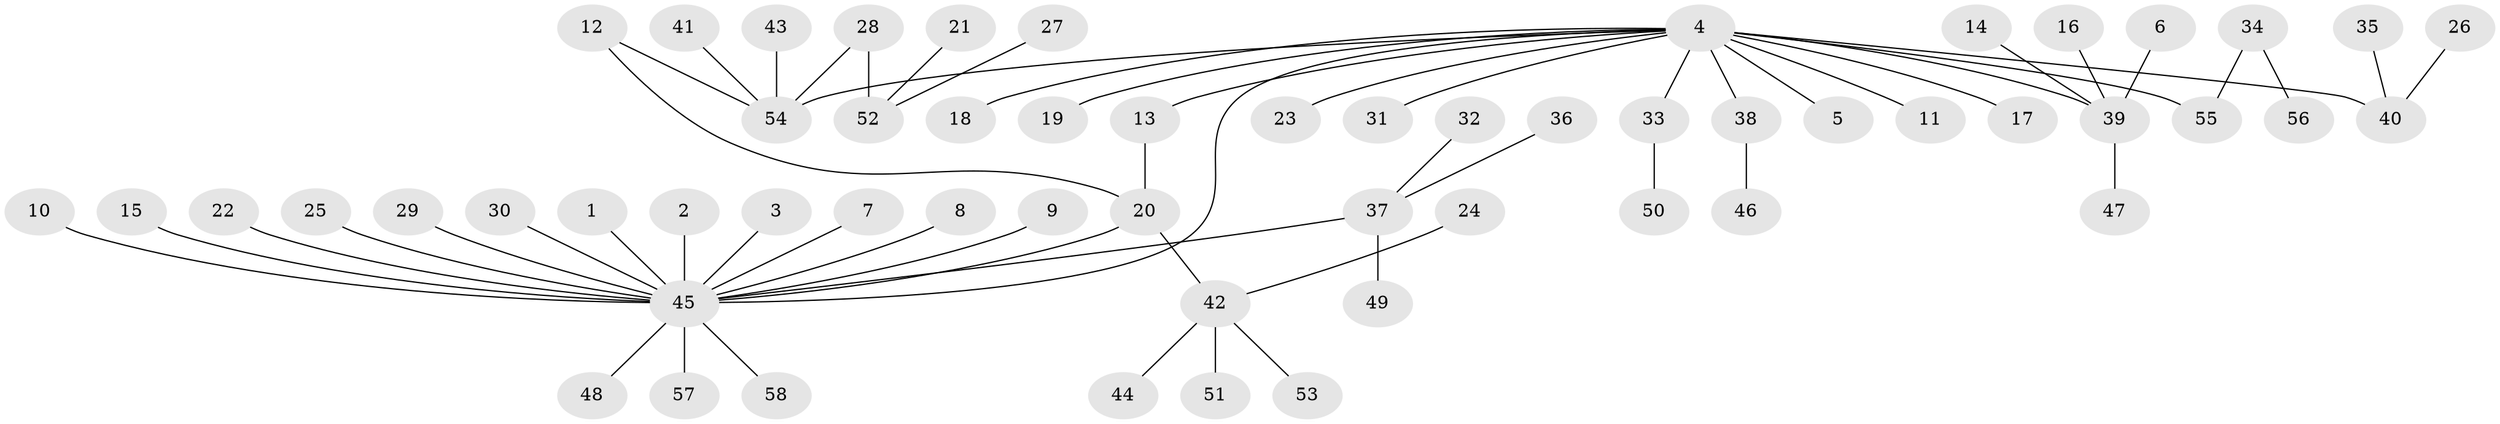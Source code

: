 // original degree distribution, {6: 0.02586206896551724, 14: 0.008620689655172414, 7: 0.017241379310344827, 18: 0.008620689655172414, 3: 0.05172413793103448, 1: 0.5775862068965517, 5: 0.02586206896551724, 2: 0.25, 4: 0.034482758620689655}
// Generated by graph-tools (version 1.1) at 2025/26/03/09/25 03:26:08]
// undirected, 58 vertices, 59 edges
graph export_dot {
graph [start="1"]
  node [color=gray90,style=filled];
  1;
  2;
  3;
  4;
  5;
  6;
  7;
  8;
  9;
  10;
  11;
  12;
  13;
  14;
  15;
  16;
  17;
  18;
  19;
  20;
  21;
  22;
  23;
  24;
  25;
  26;
  27;
  28;
  29;
  30;
  31;
  32;
  33;
  34;
  35;
  36;
  37;
  38;
  39;
  40;
  41;
  42;
  43;
  44;
  45;
  46;
  47;
  48;
  49;
  50;
  51;
  52;
  53;
  54;
  55;
  56;
  57;
  58;
  1 -- 45 [weight=1.0];
  2 -- 45 [weight=1.0];
  3 -- 45 [weight=1.0];
  4 -- 5 [weight=1.0];
  4 -- 11 [weight=1.0];
  4 -- 13 [weight=1.0];
  4 -- 17 [weight=1.0];
  4 -- 18 [weight=1.0];
  4 -- 19 [weight=1.0];
  4 -- 23 [weight=1.0];
  4 -- 31 [weight=1.0];
  4 -- 33 [weight=1.0];
  4 -- 38 [weight=1.0];
  4 -- 39 [weight=1.0];
  4 -- 40 [weight=2.0];
  4 -- 45 [weight=1.0];
  4 -- 54 [weight=1.0];
  4 -- 55 [weight=1.0];
  6 -- 39 [weight=1.0];
  7 -- 45 [weight=1.0];
  8 -- 45 [weight=1.0];
  9 -- 45 [weight=1.0];
  10 -- 45 [weight=1.0];
  12 -- 20 [weight=1.0];
  12 -- 54 [weight=1.0];
  13 -- 20 [weight=1.0];
  14 -- 39 [weight=1.0];
  15 -- 45 [weight=1.0];
  16 -- 39 [weight=1.0];
  20 -- 42 [weight=1.0];
  20 -- 45 [weight=1.0];
  21 -- 52 [weight=1.0];
  22 -- 45 [weight=1.0];
  24 -- 42 [weight=1.0];
  25 -- 45 [weight=1.0];
  26 -- 40 [weight=1.0];
  27 -- 52 [weight=1.0];
  28 -- 52 [weight=1.0];
  28 -- 54 [weight=1.0];
  29 -- 45 [weight=1.0];
  30 -- 45 [weight=1.0];
  32 -- 37 [weight=1.0];
  33 -- 50 [weight=1.0];
  34 -- 55 [weight=2.0];
  34 -- 56 [weight=1.0];
  35 -- 40 [weight=1.0];
  36 -- 37 [weight=1.0];
  37 -- 45 [weight=1.0];
  37 -- 49 [weight=1.0];
  38 -- 46 [weight=1.0];
  39 -- 47 [weight=1.0];
  41 -- 54 [weight=1.0];
  42 -- 44 [weight=1.0];
  42 -- 51 [weight=1.0];
  42 -- 53 [weight=1.0];
  43 -- 54 [weight=1.0];
  45 -- 48 [weight=1.0];
  45 -- 57 [weight=1.0];
  45 -- 58 [weight=1.0];
}
